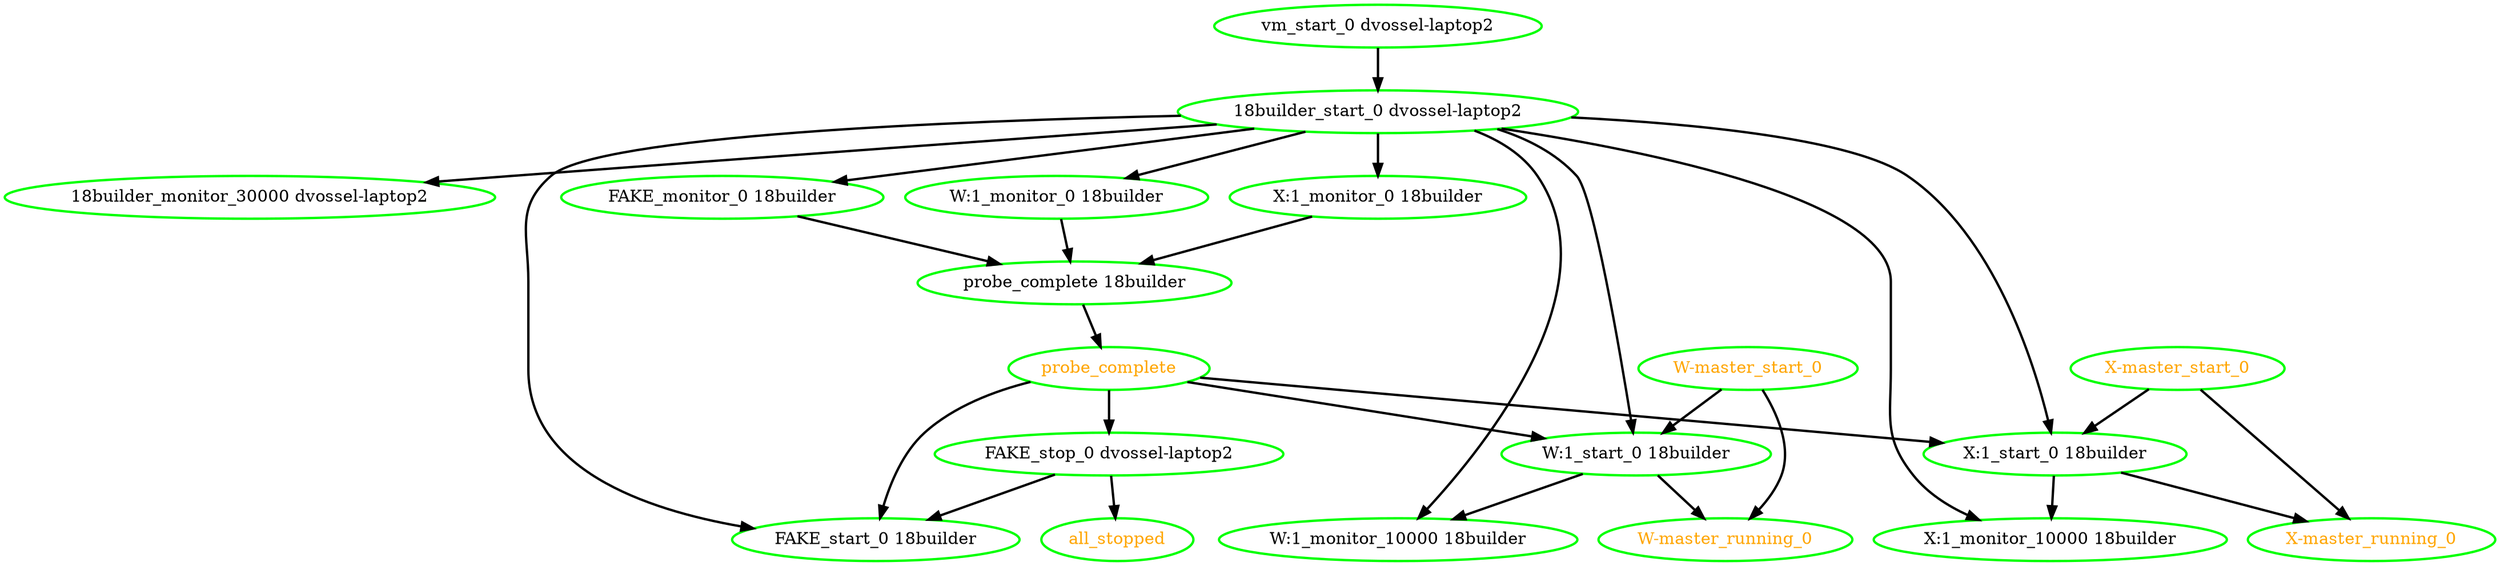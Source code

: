 digraph "g" {
"18builder_monitor_30000 dvossel-laptop2" [ style=bold color="green" fontcolor="black"]
"18builder_start_0 dvossel-laptop2" -> "18builder_monitor_30000 dvossel-laptop2" [ style = bold]
"18builder_start_0 dvossel-laptop2" -> "FAKE_monitor_0 18builder" [ style = bold]
"18builder_start_0 dvossel-laptop2" -> "FAKE_start_0 18builder" [ style = bold]
"18builder_start_0 dvossel-laptop2" -> "W:1_monitor_0 18builder" [ style = bold]
"18builder_start_0 dvossel-laptop2" -> "W:1_monitor_10000 18builder" [ style = bold]
"18builder_start_0 dvossel-laptop2" -> "W:1_start_0 18builder" [ style = bold]
"18builder_start_0 dvossel-laptop2" -> "X:1_monitor_0 18builder" [ style = bold]
"18builder_start_0 dvossel-laptop2" -> "X:1_monitor_10000 18builder" [ style = bold]
"18builder_start_0 dvossel-laptop2" -> "X:1_start_0 18builder" [ style = bold]
"18builder_start_0 dvossel-laptop2" [ style=bold color="green" fontcolor="black"]
"FAKE_monitor_0 18builder" -> "probe_complete 18builder" [ style = bold]
"FAKE_monitor_0 18builder" [ style=bold color="green" fontcolor="black"]
"FAKE_start_0 18builder" [ style=bold color="green" fontcolor="black"]
"FAKE_stop_0 dvossel-laptop2" -> "FAKE_start_0 18builder" [ style = bold]
"FAKE_stop_0 dvossel-laptop2" -> "all_stopped" [ style = bold]
"FAKE_stop_0 dvossel-laptop2" [ style=bold color="green" fontcolor="black"]
"W-master_running_0" [ style=bold color="green" fontcolor="orange"]
"W-master_start_0" -> "W-master_running_0" [ style = bold]
"W-master_start_0" -> "W:1_start_0 18builder" [ style = bold]
"W-master_start_0" [ style=bold color="green" fontcolor="orange"]
"W:1_monitor_0 18builder" -> "probe_complete 18builder" [ style = bold]
"W:1_monitor_0 18builder" [ style=bold color="green" fontcolor="black"]
"W:1_monitor_10000 18builder" [ style=bold color="green" fontcolor="black"]
"W:1_start_0 18builder" -> "W-master_running_0" [ style = bold]
"W:1_start_0 18builder" -> "W:1_monitor_10000 18builder" [ style = bold]
"W:1_start_0 18builder" [ style=bold color="green" fontcolor="black"]
"X-master_running_0" [ style=bold color="green" fontcolor="orange"]
"X-master_start_0" -> "X-master_running_0" [ style = bold]
"X-master_start_0" -> "X:1_start_0 18builder" [ style = bold]
"X-master_start_0" [ style=bold color="green" fontcolor="orange"]
"X:1_monitor_0 18builder" -> "probe_complete 18builder" [ style = bold]
"X:1_monitor_0 18builder" [ style=bold color="green" fontcolor="black"]
"X:1_monitor_10000 18builder" [ style=bold color="green" fontcolor="black"]
"X:1_start_0 18builder" -> "X-master_running_0" [ style = bold]
"X:1_start_0 18builder" -> "X:1_monitor_10000 18builder" [ style = bold]
"X:1_start_0 18builder" [ style=bold color="green" fontcolor="black"]
"all_stopped" [ style=bold color="green" fontcolor="orange"]
"probe_complete 18builder" -> "probe_complete" [ style = bold]
"probe_complete 18builder" [ style=bold color="green" fontcolor="black"]
"probe_complete" -> "FAKE_start_0 18builder" [ style = bold]
"probe_complete" -> "FAKE_stop_0 dvossel-laptop2" [ style = bold]
"probe_complete" -> "W:1_start_0 18builder" [ style = bold]
"probe_complete" -> "X:1_start_0 18builder" [ style = bold]
"probe_complete" [ style=bold color="green" fontcolor="orange"]
"vm_start_0 dvossel-laptop2" -> "18builder_start_0 dvossel-laptop2" [ style = bold]
"vm_start_0 dvossel-laptop2" [ style=bold color="green" fontcolor="black"]
}
